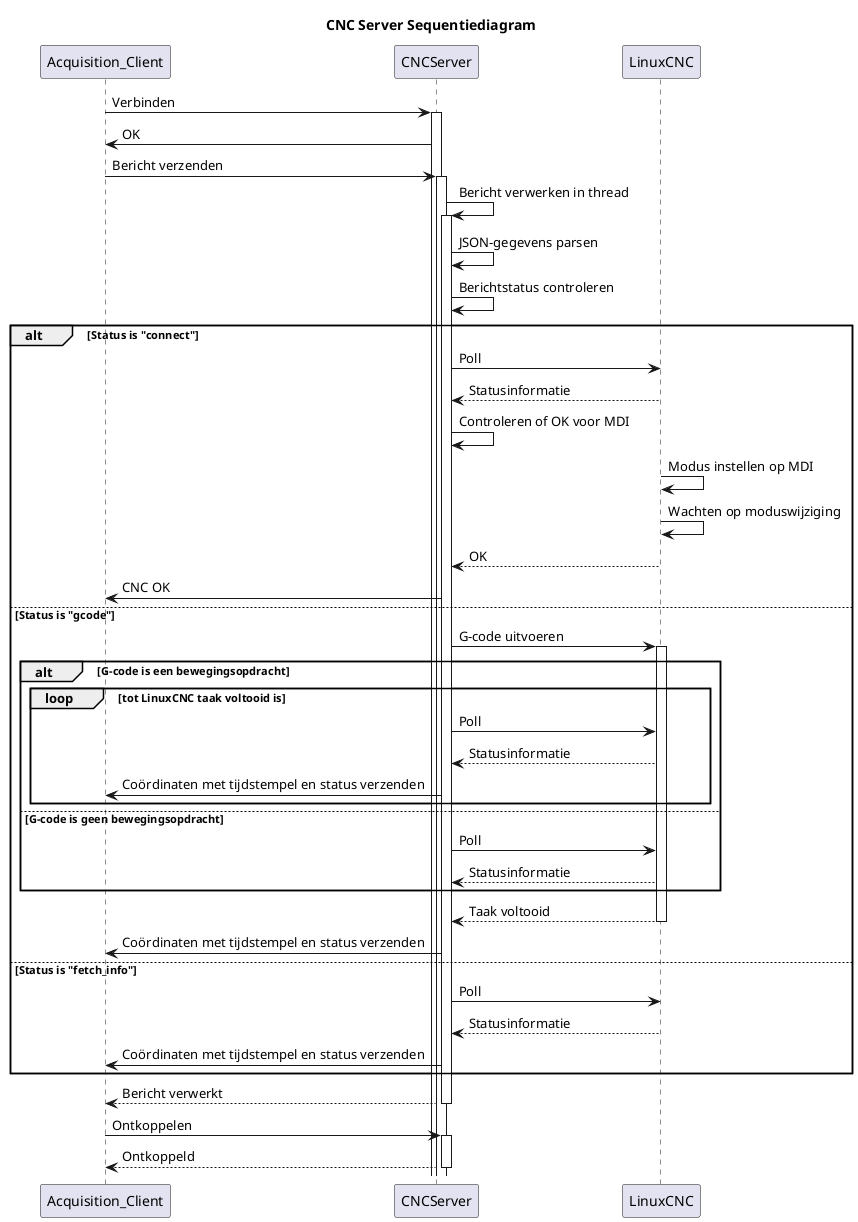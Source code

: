 ' English
' @startuml
' title CNC Server Sequence Diagram

' participant Acquisition_Client
' participant CNCServer
' participant LinuxCNC

' Acquisition_Client -> CNCServer: Connect
' activate CNCServer
' CNCServer -> Acquisition_Client: OK

' Acquisition_Client -> CNCServer: Send Message
' activate CNCServer
' CNCServer -> CNCServer: Handle Message in Thread
' activate CNCServer
' CNCServer -> CNCServer: Parse JSON Data
' CNCServer -> CNCServer: Check Message Status
' alt Status is "connect"
'     CNCServer -> LinuxCNC: Poll
'     LinuxCNC --> CNCServer: Status Information
'     CNCServer -> CNCServer: Check if OK for MDI
'     LinuxCNC -> LinuxCNC: Set Mode to MDI
'     LinuxCNC -> LinuxCNC: Wait for Mode Switch
'     LinuxCNC --> CNCServer: OK
'     CNCServer -> Acquisition_Client: CNC OK
' else Status is "gcode"
'     CNCServer -> LinuxCNC: Execute G-Code
'     activate LinuxCNC
'     alt G-Code is a move command
'         ' LinuxCNC -> LinuxCNC: Wait for Complete
'         loop until LinuxCNC completed task
'         CNCServer -> LinuxCNC: Poll
'         LinuxCNC --> CNCServer: Status Information
'         CNCServer -> Acquisition_Client: Send Coordinates with Timestamp and State
'         end
'     else G-Code is not a move command
'         CNCServer -> LinuxCNC: Poll
'         LinuxCNC --> CNCServer: Status Information
'     end
'     LinuxCNC --> CNCServer: Completed Task
'     deactivate LinuxCNC
'     CNCServer -> Acquisition_Client: Send Coordinates with Timestamp and State
' else Status is "fetch_info"
'     CNCServer -> LinuxCNC: Poll
'     LinuxCNC --> CNCServer: Status Information
'     CNCServer -> Acquisition_Client: Send Coordinates with Timestamp and State
' end

' CNCServer --> Acquisition_Client: Message Handled
' deactivate CNCServer

' Acquisition_Client -> CNCServer: Disconnect
' activate CNCServer
' CNCServer --> Acquisition_Client: Disconnected
' deactivate CNCServer
' @enduml


' Dutch
@startuml
title CNC Server Sequentiediagram

participant Acquisition_Client
participant CNCServer
participant LinuxCNC

Acquisition_Client -> CNCServer: Verbinden
activate CNCServer
CNCServer -> Acquisition_Client: OK

Acquisition_Client -> CNCServer: Bericht verzenden
activate CNCServer
CNCServer -> CNCServer: Bericht verwerken in thread
activate CNCServer
CNCServer -> CNCServer: JSON-gegevens parsen
CNCServer -> CNCServer: Berichtstatus controleren
alt Status is "connect"
    CNCServer -> LinuxCNC: Poll
    LinuxCNC --> CNCServer: Statusinformatie
    CNCServer -> CNCServer: Controleren of OK voor MDI
    LinuxCNC -> LinuxCNC: Modus instellen op MDI
    LinuxCNC -> LinuxCNC: Wachten op moduswijziging
    LinuxCNC --> CNCServer: OK
    CNCServer -> Acquisition_Client: CNC OK
else Status is "gcode"
    CNCServer -> LinuxCNC: G-code uitvoeren
    activate LinuxCNC
    alt G-code is een bewegingsopdracht
        ' LinuxCNC -> LinuxCNC: Wachten tot voltooid
        loop tot LinuxCNC taak voltooid is
        CNCServer -> LinuxCNC: Poll
        LinuxCNC --> CNCServer: Statusinformatie
        CNCServer -> Acquisition_Client: Coördinaten met tijdstempel en status verzenden
        end
    else G-code is geen bewegingsopdracht
        CNCServer -> LinuxCNC: Poll
        LinuxCNC --> CNCServer: Statusinformatie
    end
    LinuxCNC --> CNCServer: Taak voltooid
    deactivate LinuxCNC
    CNCServer -> Acquisition_Client: Coördinaten met tijdstempel en status verzenden
else Status is "fetch_info"
    CNCServer -> LinuxCNC: Poll
    LinuxCNC --> CNCServer: Statusinformatie
    CNCServer -> Acquisition_Client: Coördinaten met tijdstempel en status verzenden
end

CNCServer --> Acquisition_Client: Bericht verwerkt
deactivate CNCServer

Acquisition_Client -> CNCServer: Ontkoppelen
activate CNCServer
CNCServer --> Acquisition_Client: Ontkoppeld
deactivate CNCServer
@enduml

